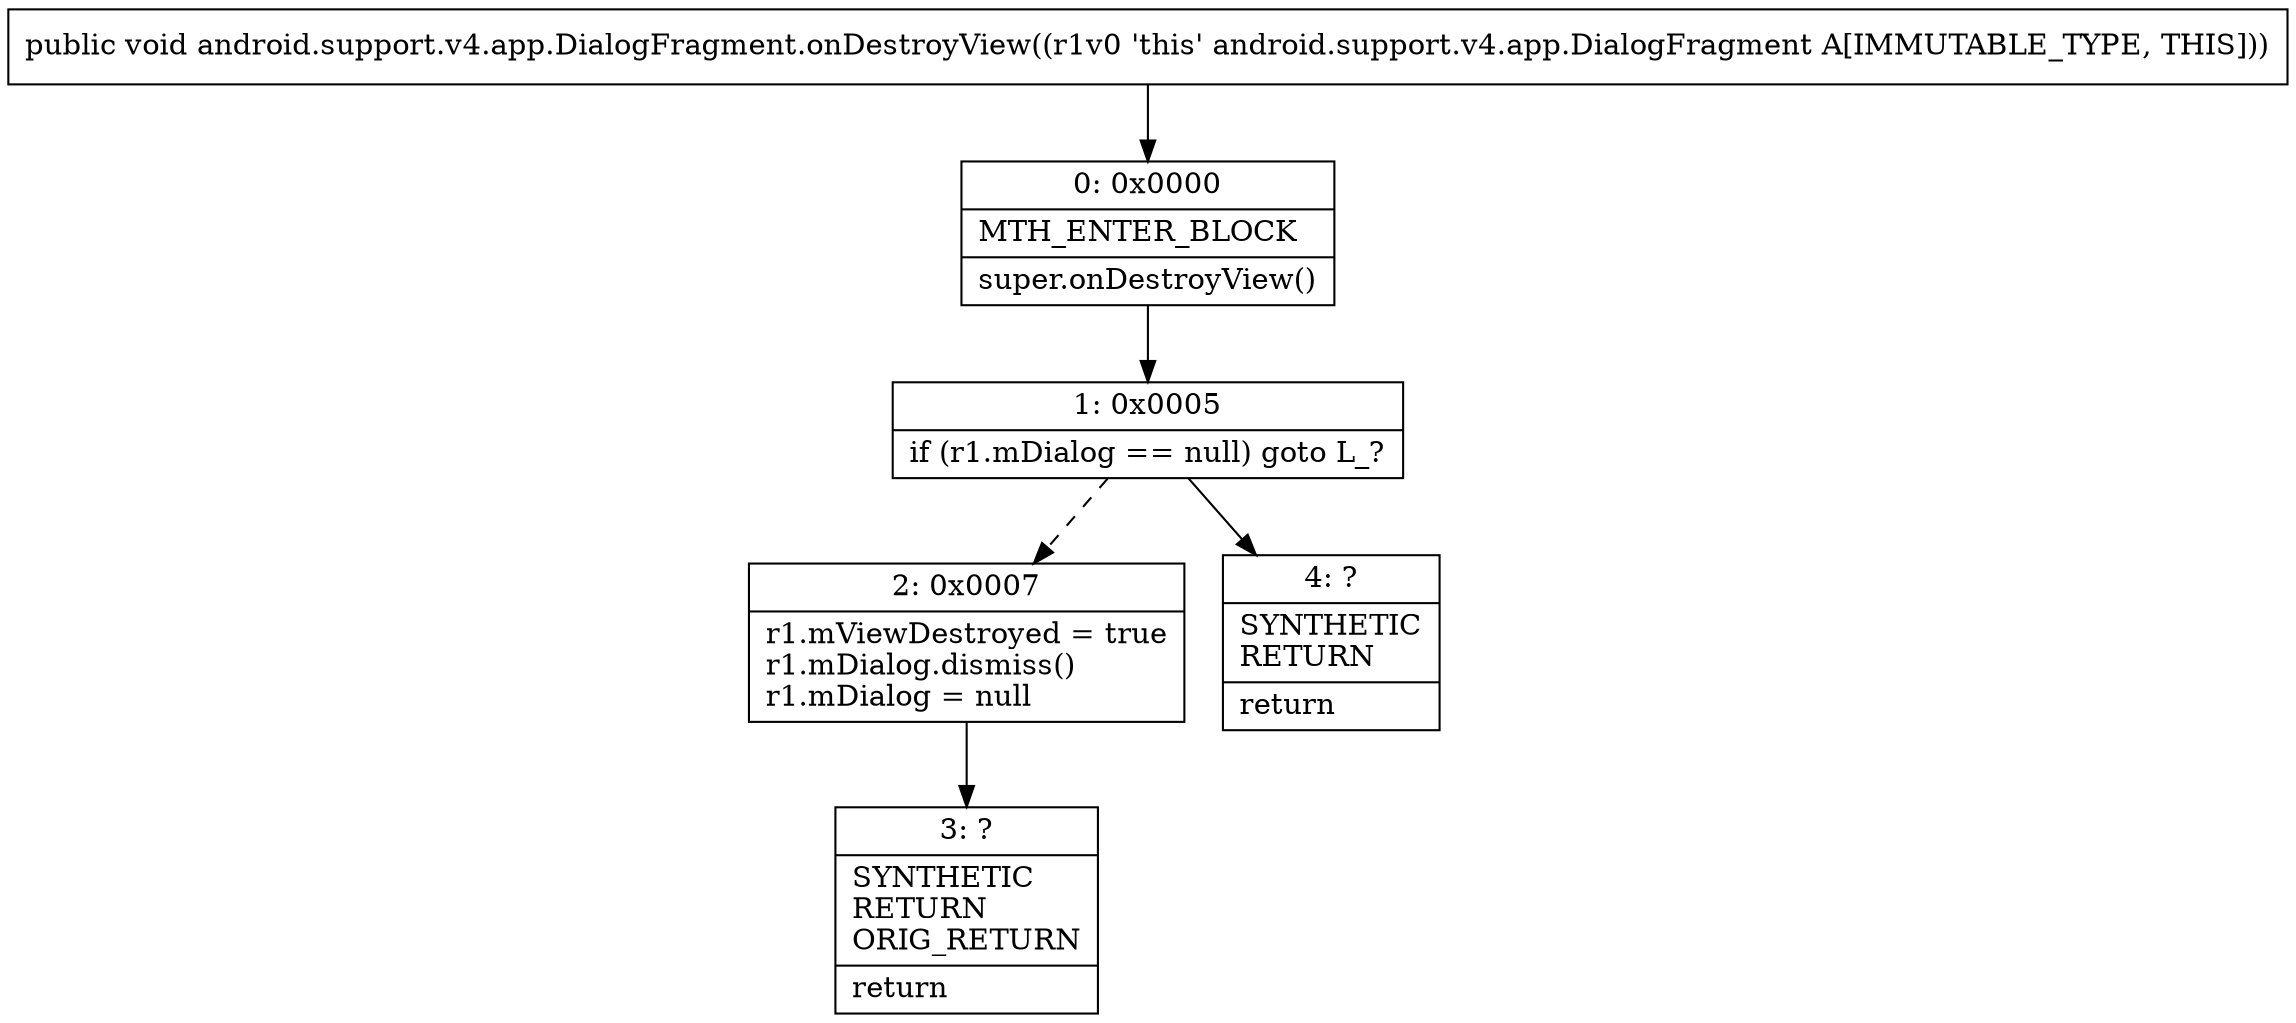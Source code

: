 digraph "CFG forandroid.support.v4.app.DialogFragment.onDestroyView()V" {
Node_0 [shape=record,label="{0\:\ 0x0000|MTH_ENTER_BLOCK\l|super.onDestroyView()\l}"];
Node_1 [shape=record,label="{1\:\ 0x0005|if (r1.mDialog == null) goto L_?\l}"];
Node_2 [shape=record,label="{2\:\ 0x0007|r1.mViewDestroyed = true\lr1.mDialog.dismiss()\lr1.mDialog = null\l}"];
Node_3 [shape=record,label="{3\:\ ?|SYNTHETIC\lRETURN\lORIG_RETURN\l|return\l}"];
Node_4 [shape=record,label="{4\:\ ?|SYNTHETIC\lRETURN\l|return\l}"];
MethodNode[shape=record,label="{public void android.support.v4.app.DialogFragment.onDestroyView((r1v0 'this' android.support.v4.app.DialogFragment A[IMMUTABLE_TYPE, THIS])) }"];
MethodNode -> Node_0;
Node_0 -> Node_1;
Node_1 -> Node_2[style=dashed];
Node_1 -> Node_4;
Node_2 -> Node_3;
}

